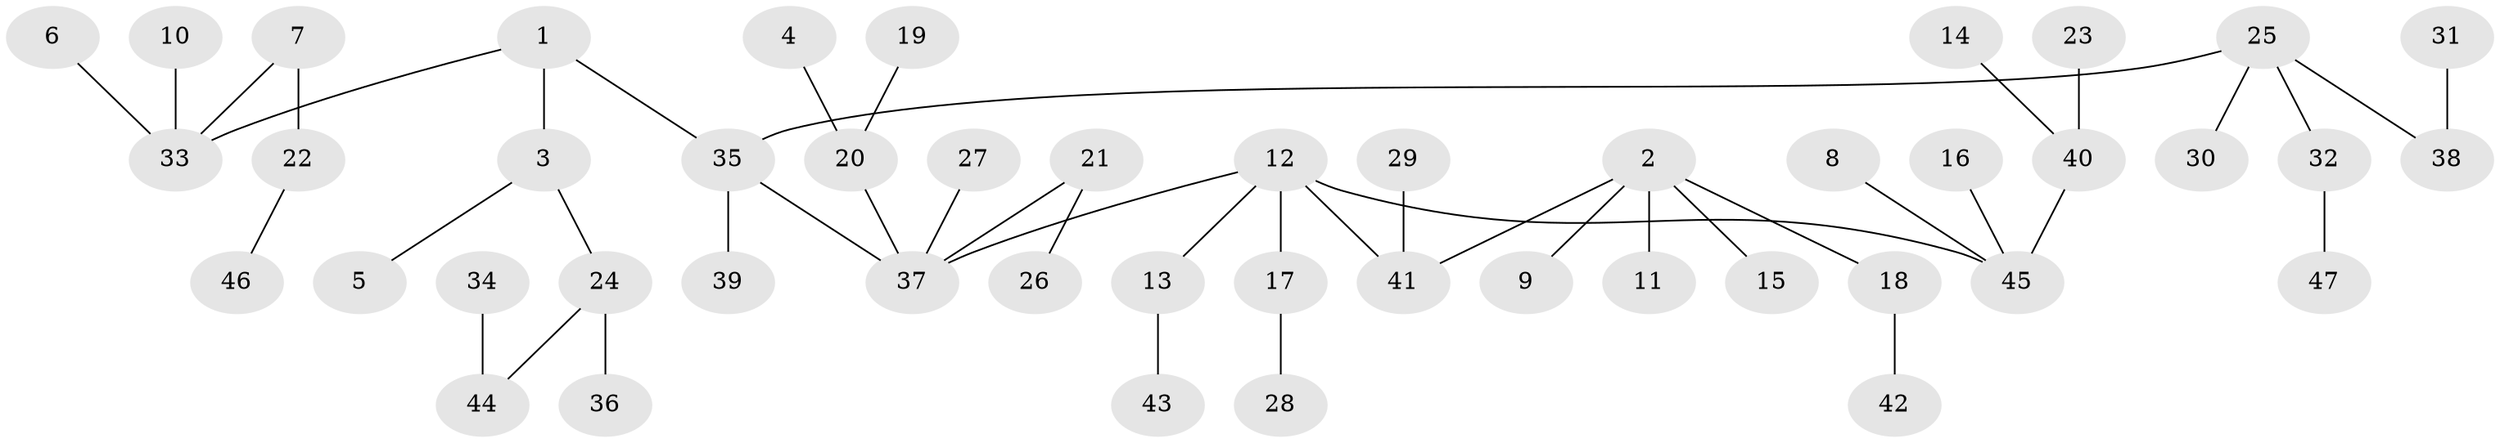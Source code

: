 // original degree distribution, {5: 0.05319148936170213, 2: 0.2553191489361702, 3: 0.11702127659574468, 6: 0.010638297872340425, 4: 0.07446808510638298, 1: 0.48936170212765956}
// Generated by graph-tools (version 1.1) at 2025/26/03/09/25 03:26:32]
// undirected, 47 vertices, 46 edges
graph export_dot {
graph [start="1"]
  node [color=gray90,style=filled];
  1;
  2;
  3;
  4;
  5;
  6;
  7;
  8;
  9;
  10;
  11;
  12;
  13;
  14;
  15;
  16;
  17;
  18;
  19;
  20;
  21;
  22;
  23;
  24;
  25;
  26;
  27;
  28;
  29;
  30;
  31;
  32;
  33;
  34;
  35;
  36;
  37;
  38;
  39;
  40;
  41;
  42;
  43;
  44;
  45;
  46;
  47;
  1 -- 3 [weight=1.0];
  1 -- 33 [weight=1.0];
  1 -- 35 [weight=1.0];
  2 -- 9 [weight=1.0];
  2 -- 11 [weight=1.0];
  2 -- 15 [weight=1.0];
  2 -- 18 [weight=1.0];
  2 -- 41 [weight=1.0];
  3 -- 5 [weight=1.0];
  3 -- 24 [weight=1.0];
  4 -- 20 [weight=1.0];
  6 -- 33 [weight=1.0];
  7 -- 22 [weight=1.0];
  7 -- 33 [weight=1.0];
  8 -- 45 [weight=1.0];
  10 -- 33 [weight=1.0];
  12 -- 13 [weight=1.0];
  12 -- 17 [weight=1.0];
  12 -- 37 [weight=1.0];
  12 -- 41 [weight=1.0];
  12 -- 45 [weight=1.0];
  13 -- 43 [weight=1.0];
  14 -- 40 [weight=1.0];
  16 -- 45 [weight=1.0];
  17 -- 28 [weight=1.0];
  18 -- 42 [weight=1.0];
  19 -- 20 [weight=1.0];
  20 -- 37 [weight=1.0];
  21 -- 26 [weight=1.0];
  21 -- 37 [weight=1.0];
  22 -- 46 [weight=1.0];
  23 -- 40 [weight=1.0];
  24 -- 36 [weight=1.0];
  24 -- 44 [weight=1.0];
  25 -- 30 [weight=1.0];
  25 -- 32 [weight=1.0];
  25 -- 35 [weight=1.0];
  25 -- 38 [weight=1.0];
  27 -- 37 [weight=1.0];
  29 -- 41 [weight=1.0];
  31 -- 38 [weight=1.0];
  32 -- 47 [weight=1.0];
  34 -- 44 [weight=1.0];
  35 -- 37 [weight=1.0];
  35 -- 39 [weight=1.0];
  40 -- 45 [weight=1.0];
}
